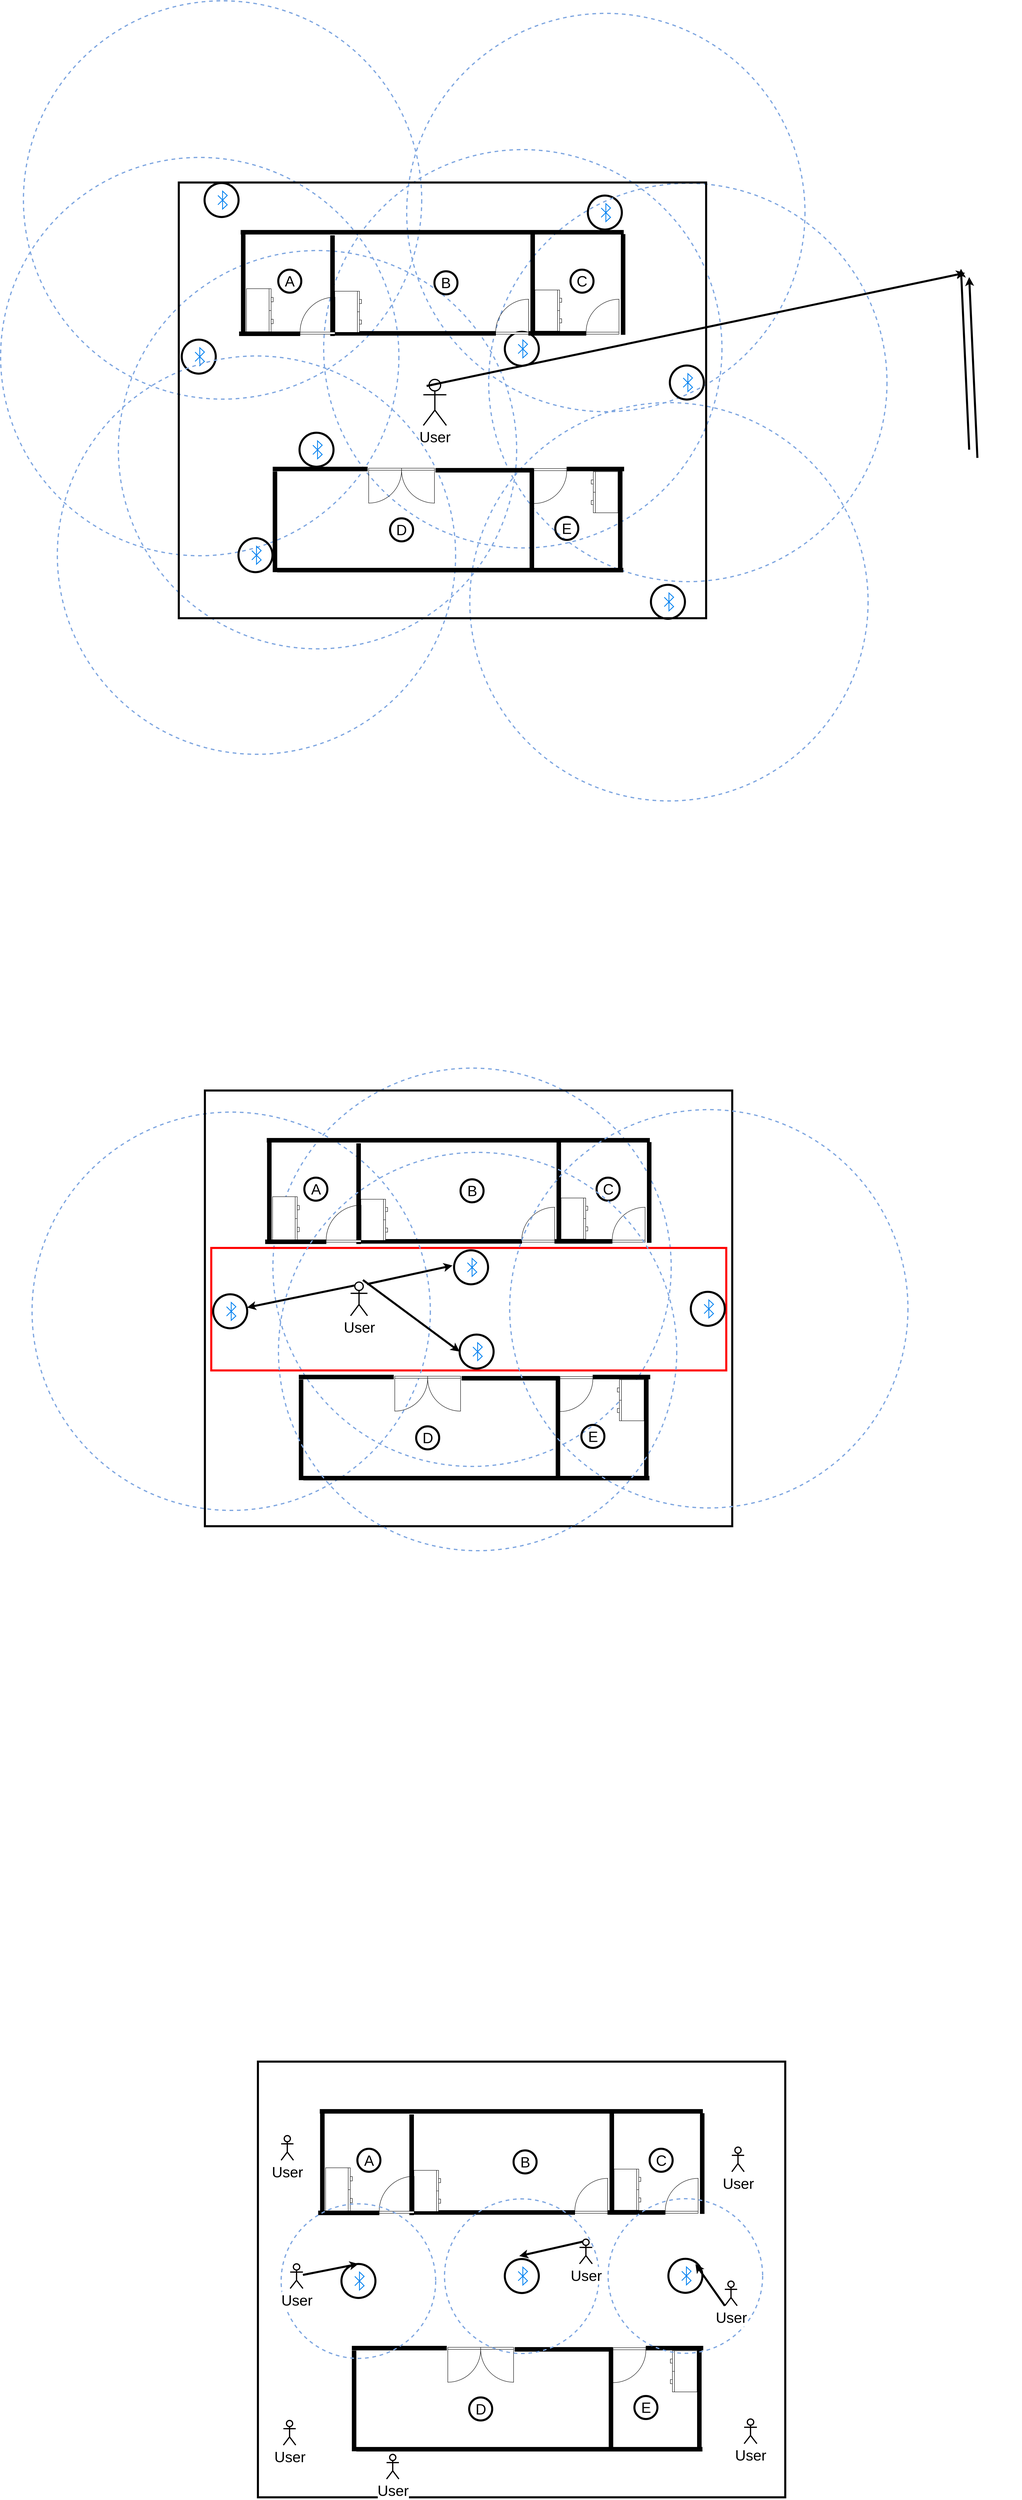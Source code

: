 <mxfile version="10.6.7" type="github"><diagram name="Page-1" id="4bd5d27a-524c-7e24-5d5f-89a86ee4fca1"><mxGraphModel dx="2394" dy="507" grid="1" gridSize="10" guides="1" tooltips="1" connect="1" arrows="1" fold="1" page="1" pageScale="1" pageWidth="1100" pageHeight="850" background="#ffffff" math="0" shadow="0"><root><mxCell id="0"/><mxCell id="1" parent="0"/><mxCell id="tAfreIKGN3YU9tpH7wSX-319" value="" style="group" vertex="1" connectable="0" parent="1"><mxGeometry x="1305" y="3934.5" width="969" height="967" as="geometry"/></mxCell><mxCell id="tAfreIKGN3YU9tpH7wSX-320" value="" style="group" vertex="1" connectable="0" parent="tAfreIKGN3YU9tpH7wSX-319"><mxGeometry width="969" height="969" as="geometry"/></mxCell><mxCell id="tAfreIKGN3YU9tpH7wSX-322" value="" style="ellipse;whiteSpace=wrap;html=1;aspect=fixed;strokeWidth=5;fillColor=none;gradientColor=none;fontSize=36;" vertex="1" parent="tAfreIKGN3YU9tpH7wSX-320"><mxGeometry x="176.694" y="163.232" width="82.75" height="82.75" as="geometry"/></mxCell><mxCell id="tAfreIKGN3YU9tpH7wSX-323" value="" style="html=1;verticalLabelPosition=bottom;align=center;labelBackgroundColor=#ffffff;verticalAlign=top;strokeWidth=2;strokeColor=#0080F0;fillColor=#ffffff;shadow=0;dashed=0;shape=mxgraph.ios7.icons.bluetooth;pointerEvents=1;fontSize=36;aspect=fixed;" vertex="1" parent="tAfreIKGN3YU9tpH7wSX-320"><mxGeometry x="209.211" y="183.069" width="22.671" height="43.529" as="geometry"/></mxCell><mxCell id="tAfreIKGN3YU9tpH7wSX-321" value="" style="ellipse;whiteSpace=wrap;html=1;aspect=fixed;strokeWidth=3;fillColor=none;gradientColor=none;fontSize=36;dashed=1;strokeColor=#7EA6E0;" vertex="1" parent="tAfreIKGN3YU9tpH7wSX-320"><mxGeometry x="-264" y="-280" width="969" height="969" as="geometry"/></mxCell><mxCell id="tAfreIKGN3YU9tpH7wSX-308" value="" style="rounded=0;whiteSpace=wrap;html=1;gradientColor=none;strokeWidth=5;fontStyle=1;fillColor=none;strokeColor=#FF0000;" vertex="1" parent="1"><mxGeometry x="891" y="4092" width="1253" height="298" as="geometry"/></mxCell><mxCell id="tAfreIKGN3YU9tpH7wSX-230" value="" style="group" vertex="1" connectable="0" parent="1"><mxGeometry x="706" y="3547" width="2156.5" height="1974" as="geometry"/></mxCell><mxCell id="tAfreIKGN3YU9tpH7wSX-231" value="" style="group" vertex="1" connectable="0" parent="tAfreIKGN3YU9tpH7wSX-230"><mxGeometry x="13" y="494.5" width="969" height="969" as="geometry"/></mxCell><mxCell id="tAfreIKGN3YU9tpH7wSX-232" value="" style="group" vertex="1" connectable="0" parent="tAfreIKGN3YU9tpH7wSX-231"><mxGeometry width="969" height="969" as="geometry"/></mxCell><mxCell id="tAfreIKGN3YU9tpH7wSX-233" value="" style="ellipse;whiteSpace=wrap;html=1;aspect=fixed;strokeWidth=3;fillColor=none;gradientColor=none;fontSize=36;dashed=1;strokeColor=#7EA6E0;" vertex="1" parent="tAfreIKGN3YU9tpH7wSX-232"><mxGeometry x="-264" y="-280" width="969" height="969" as="geometry"/></mxCell><mxCell id="tAfreIKGN3YU9tpH7wSX-234" value="" style="ellipse;whiteSpace=wrap;html=1;aspect=fixed;strokeWidth=5;fillColor=none;gradientColor=none;fontSize=36;" vertex="1" parent="tAfreIKGN3YU9tpH7wSX-232"><mxGeometry x="176.694" y="163.232" width="82.75" height="82.75" as="geometry"/></mxCell><mxCell id="tAfreIKGN3YU9tpH7wSX-235" value="" style="html=1;verticalLabelPosition=bottom;align=center;labelBackgroundColor=#ffffff;verticalAlign=top;strokeWidth=2;strokeColor=#0080F0;fillColor=#ffffff;shadow=0;dashed=0;shape=mxgraph.ios7.icons.bluetooth;pointerEvents=1;fontSize=36;aspect=fixed;" vertex="1" parent="tAfreIKGN3YU9tpH7wSX-232"><mxGeometry x="209.211" y="183.069" width="22.671" height="43.529" as="geometry"/></mxCell><mxCell id="tAfreIKGN3YU9tpH7wSX-273" value="" style="rounded=0;whiteSpace=wrap;html=1;gradientColor=none;strokeWidth=5;fontStyle=1;fillColor=none;" vertex="1" parent="tAfreIKGN3YU9tpH7wSX-230"><mxGeometry x="169.5" y="162" width="1283" height="1060" as="geometry"/></mxCell><mxCell id="tAfreIKGN3YU9tpH7wSX-274" value="" style="group;rotation=180;" vertex="1" connectable="0" parent="tAfreIKGN3YU9tpH7wSX-230"><mxGeometry x="1033.5" y="854" width="222" height="247" as="geometry"/></mxCell><mxCell id="tAfreIKGN3YU9tpH7wSX-275" value="" style="verticalLabelPosition=bottom;html=1;verticalAlign=top;align=center;strokeWidth=1;shape=mxgraph.floorplan.doorRight;rounded=0;shadow=0;comic=0;fillColor=#FFFFFF;fontFamily=Verdana;fontSize=12;flipV=1;rotation=180;" vertex="1" parent="tAfreIKGN3YU9tpH7wSX-274"><mxGeometry y="4" width="80" height="85" as="geometry"/></mxCell><mxCell id="tAfreIKGN3YU9tpH7wSX-276" value="" style="verticalLabelPosition=bottom;html=1;verticalAlign=top;align=center;strokeWidth=1;shape=mxgraph.floorplan.wall;fillColor=#000000;direction=south;rounded=0;shadow=0;comic=0;fontFamily=Verdana;fontSize=12;rotation=180;" vertex="1" parent="tAfreIKGN3YU9tpH7wSX-274"><mxGeometry x="205" y="3" width="10" height="244" as="geometry"/></mxCell><mxCell id="tAfreIKGN3YU9tpH7wSX-277" value="" style="verticalLabelPosition=bottom;html=1;verticalAlign=top;align=center;strokeWidth=1;shape=mxgraph.floorplan.dresser;rounded=0;shadow=0;comic=0;fillColor=#FFFFFF;fontFamily=Verdana;fontSize=12;rotation=90;" vertex="1" parent="tAfreIKGN3YU9tpH7wSX-274"><mxGeometry x="122" y="29" width="100" height="65" as="geometry"/></mxCell><mxCell id="tAfreIKGN3YU9tpH7wSX-278" value="" style="verticalLabelPosition=bottom;html=1;verticalAlign=top;align=center;strokeWidth=1;shape=mxgraph.floorplan.wall;fillColor=#000000;rounded=0;shadow=0;comic=0;fontFamily=Verdana;fontSize=12;rotation=180;" vertex="1" parent="tAfreIKGN3YU9tpH7wSX-274"><mxGeometry x="80" width="139" height="10" as="geometry"/></mxCell><mxCell id="tAfreIKGN3YU9tpH7wSX-279" value="" style="verticalLabelPosition=bottom;html=1;verticalAlign=top;align=center;strokeWidth=1;shape=mxgraph.floorplan.wall;fillColor=#000000;rounded=0;shadow=0;comic=0;fontFamily=Verdana;fontSize=12;" vertex="1" parent="tAfreIKGN3YU9tpH7wSX-230"><mxGeometry x="409.5" y="1100" width="841" height="10" as="geometry"/></mxCell><mxCell id="tAfreIKGN3YU9tpH7wSX-280" value="" style="verticalLabelPosition=bottom;html=1;verticalAlign=top;align=center;strokeWidth=1;shape=mxgraph.floorplan.doorDouble;rounded=0;shadow=0;comic=0;fillColor=#FFFFFF;fontFamily=Verdana;fontSize=12;flipV=1;rotation=180;" vertex="1" parent="tAfreIKGN3YU9tpH7wSX-230"><mxGeometry x="631.5" y="857" width="160" height="85" as="geometry"/></mxCell><mxCell id="tAfreIKGN3YU9tpH7wSX-281" value="" style="verticalLabelPosition=bottom;html=1;verticalAlign=top;align=center;strokeWidth=1;shape=mxgraph.floorplan.wall;fillColor=#000000;direction=south;rounded=0;shadow=0;comic=0;fontFamily=Verdana;fontSize=12;" vertex="1" parent="tAfreIKGN3YU9tpH7wSX-230"><mxGeometry x="1023.5" y="863.5" width="10" height="244" as="geometry"/></mxCell><mxCell id="tAfreIKGN3YU9tpH7wSX-282" value="" style="verticalLabelPosition=bottom;html=1;verticalAlign=top;align=center;strokeWidth=1;shape=mxgraph.floorplan.wall;fillColor=#000000;rounded=0;shadow=0;comic=0;fontFamily=Verdana;fontSize=12;" vertex="1" parent="tAfreIKGN3YU9tpH7wSX-230"><mxGeometry x="398.5" y="854" width="230" height="10" as="geometry"/></mxCell><mxCell id="tAfreIKGN3YU9tpH7wSX-283" value="" style="verticalLabelPosition=bottom;html=1;verticalAlign=top;align=center;strokeWidth=1;shape=mxgraph.floorplan.wall;fillColor=#000000;rounded=0;shadow=0;comic=0;fontFamily=Verdana;fontSize=12;" vertex="1" parent="tAfreIKGN3YU9tpH7wSX-230"><mxGeometry x="794.5" y="857" width="238" height="10" as="geometry"/></mxCell><mxCell id="tAfreIKGN3YU9tpH7wSX-284" value="" style="verticalLabelPosition=bottom;html=1;verticalAlign=top;align=center;strokeWidth=1;shape=mxgraph.floorplan.wall;fillColor=#000000;direction=south;rounded=0;shadow=0;comic=0;fontFamily=Verdana;fontSize=12;" vertex="1" parent="tAfreIKGN3YU9tpH7wSX-230"><mxGeometry x="398.5" y="865.5" width="10" height="244" as="geometry"/></mxCell><mxCell id="tAfreIKGN3YU9tpH7wSX-285" value="" style="verticalLabelPosition=bottom;html=1;verticalAlign=top;align=center;strokeWidth=1;shape=mxgraph.floorplan.wall;fillColor=#000000;direction=south;rounded=0;shadow=0;comic=0;fontFamily=Verdana;fontSize=12;" vertex="1" parent="tAfreIKGN3YU9tpH7wSX-230"><mxGeometry x="1245.5" y="288" width="10" height="244" as="geometry"/></mxCell><mxCell id="tAfreIKGN3YU9tpH7wSX-286" value="" style="verticalLabelPosition=bottom;html=1;verticalAlign=top;align=center;strokeWidth=1;shape=mxgraph.floorplan.doorRight;rounded=0;shadow=0;comic=0;fillColor=#FFFFFF;fontFamily=Verdana;fontSize=12;flipV=1;" vertex="1" parent="tAfreIKGN3YU9tpH7wSX-230"><mxGeometry x="1160.5" y="446" width="80" height="85" as="geometry"/></mxCell><mxCell id="tAfreIKGN3YU9tpH7wSX-287" value="" style="verticalLabelPosition=bottom;html=1;verticalAlign=top;align=center;strokeWidth=1;shape=mxgraph.floorplan.wall;fillColor=#000000;rounded=0;shadow=0;comic=0;fontFamily=Verdana;fontSize=12;" vertex="1" parent="tAfreIKGN3YU9tpH7wSX-230"><mxGeometry x="1020.5" y="524" width="140" height="10" as="geometry"/></mxCell><mxCell id="tAfreIKGN3YU9tpH7wSX-288" value="" style="verticalLabelPosition=bottom;html=1;verticalAlign=top;align=center;strokeWidth=1;shape=mxgraph.floorplan.wall;fillColor=#000000;direction=south;rounded=0;shadow=0;comic=0;fontFamily=Verdana;fontSize=12;" vertex="1" parent="tAfreIKGN3YU9tpH7wSX-230"><mxGeometry x="1025.5" y="288" width="10" height="244" as="geometry"/></mxCell><mxCell id="tAfreIKGN3YU9tpH7wSX-289" value="" style="verticalLabelPosition=bottom;html=1;verticalAlign=top;align=center;strokeWidth=1;shape=mxgraph.floorplan.dresser;rounded=0;shadow=0;comic=0;fillColor=#FFFFFF;fontFamily=Verdana;fontSize=12;rotation=-90;" vertex="1" parent="tAfreIKGN3YU9tpH7wSX-230"><mxGeometry x="1018.5" y="441" width="100" height="65" as="geometry"/></mxCell><mxCell id="tAfreIKGN3YU9tpH7wSX-290" value="" style="verticalLabelPosition=bottom;html=1;verticalAlign=top;align=center;strokeWidth=1;shape=mxgraph.floorplan.doorRight;rounded=0;shadow=0;comic=0;fillColor=#FFFFFF;fontFamily=Verdana;fontSize=12;flipV=1;" vertex="1" parent="tAfreIKGN3YU9tpH7wSX-230"><mxGeometry x="940.5" y="446" width="80" height="85" as="geometry"/></mxCell><mxCell id="tAfreIKGN3YU9tpH7wSX-291" value="" style="verticalLabelPosition=bottom;html=1;verticalAlign=top;align=center;strokeWidth=1;shape=mxgraph.floorplan.wall;fillColor=#000000;rounded=0;shadow=0;comic=0;fontFamily=Verdana;fontSize=12;" vertex="1" parent="tAfreIKGN3YU9tpH7wSX-230"><mxGeometry x="547.5" y="524" width="393" height="10" as="geometry"/></mxCell><mxCell id="tAfreIKGN3YU9tpH7wSX-292" value="" style="verticalLabelPosition=bottom;html=1;verticalAlign=top;align=center;strokeWidth=1;shape=mxgraph.floorplan.wall;fillColor=#000000;direction=south;rounded=0;shadow=0;comic=0;fontFamily=Verdana;fontSize=12;" vertex="1" parent="tAfreIKGN3YU9tpH7wSX-230"><mxGeometry x="538.5" y="291" width="10" height="244" as="geometry"/></mxCell><mxCell id="tAfreIKGN3YU9tpH7wSX-293" value="" style="verticalLabelPosition=bottom;html=1;verticalAlign=top;align=center;strokeWidth=1;shape=mxgraph.floorplan.dresser;rounded=0;shadow=0;comic=0;fillColor=#FFFFFF;fontFamily=Verdana;fontSize=12;rotation=-90;" vertex="1" parent="tAfreIKGN3YU9tpH7wSX-230"><mxGeometry x="531.5" y="444" width="100" height="65" as="geometry"/></mxCell><mxCell id="tAfreIKGN3YU9tpH7wSX-294" value="" style="verticalLabelPosition=bottom;html=1;verticalAlign=top;align=center;strokeWidth=1;shape=mxgraph.floorplan.wall;fillColor=#000000;rounded=0;shadow=0;comic=0;fontFamily=Verdana;fontSize=12;rotation=-180;" vertex="1" parent="tAfreIKGN3YU9tpH7wSX-230"><mxGeometry x="320.5" y="278" width="931" height="10" as="geometry"/></mxCell><mxCell id="tAfreIKGN3YU9tpH7wSX-295" value="" style="verticalLabelPosition=bottom;html=1;verticalAlign=top;align=center;strokeWidth=1;shape=mxgraph.floorplan.doorRight;rounded=0;shadow=0;comic=0;fillColor=#FFFFFF;fontFamily=Verdana;fontSize=12;flipV=1;" vertex="1" parent="tAfreIKGN3YU9tpH7wSX-230"><mxGeometry x="464.524" y="446" width="85.084" height="85" as="geometry"/></mxCell><mxCell id="tAfreIKGN3YU9tpH7wSX-296" value="" style="verticalLabelPosition=bottom;html=1;verticalAlign=top;align=center;strokeWidth=1;shape=mxgraph.floorplan.wall;fillColor=#000000;direction=south;rounded=0;shadow=0;comic=0;fontFamily=Verdana;fontSize=12;" vertex="1" parent="tAfreIKGN3YU9tpH7wSX-230"><mxGeometry x="320.945" y="288" width="10.636" height="244" as="geometry"/></mxCell><mxCell id="tAfreIKGN3YU9tpH7wSX-297" value="" style="verticalLabelPosition=bottom;html=1;verticalAlign=top;align=center;strokeWidth=1;shape=mxgraph.floorplan.dresser;rounded=0;shadow=0;comic=0;fillColor=#FFFFFF;fontFamily=Verdana;fontSize=12;rotation=-90;" vertex="1" parent="tAfreIKGN3YU9tpH7wSX-230"><mxGeometry x="313.5" y="441" width="106.355" height="65" as="geometry"/></mxCell><mxCell id="tAfreIKGN3YU9tpH7wSX-298" value="" style="verticalLabelPosition=bottom;html=1;verticalAlign=top;align=center;strokeWidth=1;shape=mxgraph.floorplan.wall;fillColor=#000000;rounded=0;shadow=0;comic=0;fontFamily=Verdana;fontSize=12;" vertex="1" parent="tAfreIKGN3YU9tpH7wSX-230"><mxGeometry x="316.691" y="525" width="147.834" height="10" as="geometry"/></mxCell><mxCell id="tAfreIKGN3YU9tpH7wSX-299" value="A" style="ellipse;whiteSpace=wrap;html=1;aspect=fixed;strokeWidth=5;fillColor=none;gradientColor=none;fontSize=36;" vertex="1" parent="tAfreIKGN3YU9tpH7wSX-230"><mxGeometry x="411.5" y="374" width="56" height="56" as="geometry"/></mxCell><mxCell id="tAfreIKGN3YU9tpH7wSX-300" value="B" style="ellipse;whiteSpace=wrap;html=1;aspect=fixed;strokeWidth=5;fillColor=none;gradientColor=none;fontSize=36;" vertex="1" parent="tAfreIKGN3YU9tpH7wSX-230"><mxGeometry x="791.5" y="378" width="56" height="56" as="geometry"/></mxCell><mxCell id="tAfreIKGN3YU9tpH7wSX-301" value="C" style="ellipse;whiteSpace=wrap;html=1;aspect=fixed;strokeWidth=5;fillColor=none;gradientColor=none;fontSize=36;" vertex="1" parent="tAfreIKGN3YU9tpH7wSX-230"><mxGeometry x="1122.5" y="374" width="56" height="56" as="geometry"/></mxCell><mxCell id="tAfreIKGN3YU9tpH7wSX-302" value="D" style="ellipse;whiteSpace=wrap;html=1;aspect=fixed;strokeWidth=5;fillColor=none;gradientColor=none;fontSize=36;" vertex="1" parent="tAfreIKGN3YU9tpH7wSX-230"><mxGeometry x="683.5" y="979" width="56" height="56" as="geometry"/></mxCell><mxCell id="tAfreIKGN3YU9tpH7wSX-303" value="E" style="ellipse;whiteSpace=wrap;html=1;aspect=fixed;strokeWidth=5;fillColor=none;gradientColor=none;fontSize=36;" vertex="1" parent="tAfreIKGN3YU9tpH7wSX-230"><mxGeometry x="1085.5" y="975.5" width="56" height="56" as="geometry"/></mxCell><mxCell id="tAfreIKGN3YU9tpH7wSX-324" value="User&lt;br&gt;" style="shape=umlActor;verticalLabelPosition=bottom;labelBackgroundColor=#ffffff;verticalAlign=top;html=1;outlineConnect=0;strokeColor=#000000;strokeWidth=3;fillColor=none;gradientColor=none;fontSize=36;aspect=fixed;" vertex="1" parent="tAfreIKGN3YU9tpH7wSX-230"><mxGeometry x="524" y="628" width="41" height="82" as="geometry"/></mxCell><mxCell id="tAfreIKGN3YU9tpH7wSX-304" value="" style="endArrow=classic;html=1;fontSize=36;strokeWidth=5;exitX=0.25;exitY=0.1;exitDx=0;exitDy=0;exitPerimeter=0;entryX=0.08;entryY=0.498;entryDx=0;entryDy=0;entryPerimeter=0;" edge="1" parent="tAfreIKGN3YU9tpH7wSX-230" source="tAfreIKGN3YU9tpH7wSX-324" target="tAfreIKGN3YU9tpH7wSX-273"><mxGeometry width="50" height="50" relative="1" as="geometry"><mxPoint x="779" y="652.5" as="sourcePoint"/><mxPoint x="267" y="585" as="targetPoint"/></mxGeometry></mxCell><mxCell id="tAfreIKGN3YU9tpH7wSX-328" value="" style="group" vertex="1" connectable="0" parent="tAfreIKGN3YU9tpH7wSX-230"><mxGeometry x="612.5" y="592.5" width="969" height="969" as="geometry"/></mxCell><mxCell id="tAfreIKGN3YU9tpH7wSX-329" value="" style="group" vertex="1" connectable="0" parent="tAfreIKGN3YU9tpH7wSX-328"><mxGeometry width="969" height="969" as="geometry"/></mxCell><mxCell id="tAfreIKGN3YU9tpH7wSX-330" value="" style="ellipse;whiteSpace=wrap;html=1;aspect=fixed;strokeWidth=3;fillColor=none;gradientColor=none;fontSize=36;dashed=1;strokeColor=#7EA6E0;" vertex="1" parent="tAfreIKGN3YU9tpH7wSX-329"><mxGeometry x="-264" y="-280" width="969" height="969" as="geometry"/></mxCell><mxCell id="tAfreIKGN3YU9tpH7wSX-331" value="" style="ellipse;whiteSpace=wrap;html=1;aspect=fixed;strokeWidth=5;fillColor=none;gradientColor=none;fontSize=36;" vertex="1" parent="tAfreIKGN3YU9tpH7wSX-329"><mxGeometry x="176.694" y="163.232" width="82.75" height="82.75" as="geometry"/></mxCell><mxCell id="tAfreIKGN3YU9tpH7wSX-332" value="" style="html=1;verticalLabelPosition=bottom;align=center;labelBackgroundColor=#ffffff;verticalAlign=top;strokeWidth=2;strokeColor=#0080F0;fillColor=#ffffff;shadow=0;dashed=0;shape=mxgraph.ios7.icons.bluetooth;pointerEvents=1;fontSize=36;aspect=fixed;" vertex="1" parent="tAfreIKGN3YU9tpH7wSX-329"><mxGeometry x="209.211" y="183.069" width="22.671" height="43.529" as="geometry"/></mxCell><mxCell id="tAfreIKGN3YU9tpH7wSX-333" value="" style="group" vertex="1" connectable="0" parent="tAfreIKGN3YU9tpH7wSX-230"><mxGeometry x="1175" y="488.5" width="969" height="969" as="geometry"/></mxCell><mxCell id="tAfreIKGN3YU9tpH7wSX-334" value="" style="group" vertex="1" connectable="0" parent="tAfreIKGN3YU9tpH7wSX-333"><mxGeometry width="969" height="969" as="geometry"/></mxCell><mxCell id="tAfreIKGN3YU9tpH7wSX-335" value="" style="ellipse;whiteSpace=wrap;html=1;aspect=fixed;strokeWidth=3;fillColor=none;gradientColor=none;fontSize=36;dashed=1;strokeColor=#7EA6E0;" vertex="1" parent="tAfreIKGN3YU9tpH7wSX-334"><mxGeometry x="-264" y="-280" width="969" height="969" as="geometry"/></mxCell><mxCell id="tAfreIKGN3YU9tpH7wSX-336" value="" style="ellipse;whiteSpace=wrap;html=1;aspect=fixed;strokeWidth=5;fillColor=none;gradientColor=none;fontSize=36;" vertex="1" parent="tAfreIKGN3YU9tpH7wSX-334"><mxGeometry x="176.694" y="163.232" width="82.75" height="82.75" as="geometry"/></mxCell><mxCell id="tAfreIKGN3YU9tpH7wSX-337" value="" style="html=1;verticalLabelPosition=bottom;align=center;labelBackgroundColor=#ffffff;verticalAlign=top;strokeWidth=2;strokeColor=#0080F0;fillColor=#ffffff;shadow=0;dashed=0;shape=mxgraph.ios7.icons.bluetooth;pointerEvents=1;fontSize=36;aspect=fixed;" vertex="1" parent="tAfreIKGN3YU9tpH7wSX-334"><mxGeometry x="209.211" y="183.069" width="22.671" height="43.529" as="geometry"/></mxCell><mxCell id="tAfreIKGN3YU9tpH7wSX-338" value="" style="endArrow=classic;html=1;fontSize=36;strokeWidth=5;entryX=0;entryY=0.5;entryDx=0;entryDy=0;" edge="1" parent="1" target="tAfreIKGN3YU9tpH7wSX-331"><mxGeometry width="50" height="50" relative="1" as="geometry"><mxPoint x="1260" y="4170" as="sourcePoint"/><mxPoint x="987.5" y="4247" as="targetPoint"/></mxGeometry></mxCell><mxCell id="tAfreIKGN3YU9tpH7wSX-339" value="" style="endArrow=classic;html=1;fontSize=36;strokeWidth=5;entryX=0.437;entryY=0.284;entryDx=0;entryDy=0;entryPerimeter=0;" edge="1" parent="1" target="tAfreIKGN3YU9tpH7wSX-330"><mxGeometry width="50" height="50" relative="1" as="geometry"><mxPoint x="1270" y="4180" as="sourcePoint"/><mxPoint x="1505" y="4354.5" as="targetPoint"/></mxGeometry></mxCell><mxCell id="tAfreIKGN3YU9tpH7wSX-341" value="" style="group" vertex="1" connectable="0" parent="1"><mxGeometry x="642.5" y="1338" width="2156.5" height="1974" as="geometry"/></mxCell><mxCell id="tAfreIKGN3YU9tpH7wSX-229" value="" style="group" vertex="1" connectable="0" parent="tAfreIKGN3YU9tpH7wSX-341"><mxGeometry width="2156.5" height="1974" as="geometry"/></mxCell><mxCell id="tAfreIKGN3YU9tpH7wSX-185" value="" style="group" vertex="1" connectable="0" parent="tAfreIKGN3YU9tpH7wSX-229"><mxGeometry y="381" width="969" height="969" as="geometry"/></mxCell><mxCell id="tAfreIKGN3YU9tpH7wSX-170" value="" style="group" vertex="1" connectable="0" parent="tAfreIKGN3YU9tpH7wSX-185"><mxGeometry width="969" height="969" as="geometry"/></mxCell><mxCell id="tAfreIKGN3YU9tpH7wSX-153" value="" style="ellipse;whiteSpace=wrap;html=1;aspect=fixed;strokeWidth=3;fillColor=none;gradientColor=none;fontSize=36;dashed=1;strokeColor=#7EA6E0;" vertex="1" parent="tAfreIKGN3YU9tpH7wSX-170"><mxGeometry x="-264" y="-280" width="969" height="969" as="geometry"/></mxCell><mxCell id="tAfreIKGN3YU9tpH7wSX-126" value="" style="ellipse;whiteSpace=wrap;html=1;aspect=fixed;strokeWidth=5;fillColor=none;gradientColor=none;fontSize=36;" vertex="1" parent="tAfreIKGN3YU9tpH7wSX-170"><mxGeometry x="176.694" y="163.232" width="82.75" height="82.75" as="geometry"/></mxCell><mxCell id="tAfreIKGN3YU9tpH7wSX-125" value="" style="html=1;verticalLabelPosition=bottom;align=center;labelBackgroundColor=#ffffff;verticalAlign=top;strokeWidth=2;strokeColor=#0080F0;fillColor=#ffffff;shadow=0;dashed=0;shape=mxgraph.ios7.icons.bluetooth;pointerEvents=1;fontSize=36;aspect=fixed;" vertex="1" parent="tAfreIKGN3YU9tpH7wSX-170"><mxGeometry x="209.211" y="183.069" width="22.671" height="43.529" as="geometry"/></mxCell><mxCell id="tAfreIKGN3YU9tpH7wSX-212" value="" style="group" vertex="1" connectable="0" parent="tAfreIKGN3YU9tpH7wSX-229"><mxGeometry x="55.5" width="969" height="969" as="geometry"/></mxCell><mxCell id="tAfreIKGN3YU9tpH7wSX-213" value="" style="group" vertex="1" connectable="0" parent="tAfreIKGN3YU9tpH7wSX-212"><mxGeometry width="969" height="969" as="geometry"/></mxCell><mxCell id="tAfreIKGN3YU9tpH7wSX-214" value="" style="ellipse;whiteSpace=wrap;html=1;aspect=fixed;strokeWidth=3;fillColor=none;gradientColor=none;fontSize=36;dashed=1;strokeColor=#7EA6E0;" vertex="1" parent="tAfreIKGN3YU9tpH7wSX-213"><mxGeometry x="-264" y="-280" width="969" height="969" as="geometry"/></mxCell><mxCell id="tAfreIKGN3YU9tpH7wSX-215" value="" style="ellipse;whiteSpace=wrap;html=1;aspect=fixed;strokeWidth=5;fillColor=none;gradientColor=none;fontSize=36;" vertex="1" parent="tAfreIKGN3YU9tpH7wSX-213"><mxGeometry x="176.694" y="163.232" width="82.75" height="82.75" as="geometry"/></mxCell><mxCell id="tAfreIKGN3YU9tpH7wSX-216" value="" style="html=1;verticalLabelPosition=bottom;align=center;labelBackgroundColor=#ffffff;verticalAlign=top;strokeWidth=2;strokeColor=#0080F0;fillColor=#ffffff;shadow=0;dashed=0;shape=mxgraph.ios7.icons.bluetooth;pointerEvents=1;fontSize=36;aspect=fixed;" vertex="1" parent="tAfreIKGN3YU9tpH7wSX-213"><mxGeometry x="209.211" y="183.069" width="22.671" height="43.529" as="geometry"/></mxCell><mxCell id="tAfreIKGN3YU9tpH7wSX-217" value="" style="group" vertex="1" connectable="0" parent="tAfreIKGN3YU9tpH7wSX-229"><mxGeometry x="988" y="30.5" width="969" height="969" as="geometry"/></mxCell><mxCell id="tAfreIKGN3YU9tpH7wSX-218" value="" style="group" vertex="1" connectable="0" parent="tAfreIKGN3YU9tpH7wSX-217"><mxGeometry width="969" height="969" as="geometry"/></mxCell><mxCell id="tAfreIKGN3YU9tpH7wSX-219" value="" style="ellipse;whiteSpace=wrap;html=1;aspect=fixed;strokeWidth=3;fillColor=none;gradientColor=none;fontSize=36;dashed=1;strokeColor=#7EA6E0;" vertex="1" parent="tAfreIKGN3YU9tpH7wSX-218"><mxGeometry x="-264" y="-280" width="969" height="969" as="geometry"/></mxCell><mxCell id="tAfreIKGN3YU9tpH7wSX-220" value="" style="ellipse;whiteSpace=wrap;html=1;aspect=fixed;strokeWidth=5;fillColor=none;gradientColor=none;fontSize=36;" vertex="1" parent="tAfreIKGN3YU9tpH7wSX-218"><mxGeometry x="176.694" y="163.232" width="82.75" height="82.75" as="geometry"/></mxCell><mxCell id="tAfreIKGN3YU9tpH7wSX-221" value="" style="html=1;verticalLabelPosition=bottom;align=center;labelBackgroundColor=#ffffff;verticalAlign=top;strokeWidth=2;strokeColor=#0080F0;fillColor=#ffffff;shadow=0;dashed=0;shape=mxgraph.ios7.icons.bluetooth;pointerEvents=1;fontSize=36;aspect=fixed;" vertex="1" parent="tAfreIKGN3YU9tpH7wSX-218"><mxGeometry x="209.211" y="183.069" width="22.671" height="43.529" as="geometry"/></mxCell><mxCell id="tAfreIKGN3YU9tpH7wSX-222" value="User" style="shape=umlActor;verticalLabelPosition=bottom;labelBackgroundColor=#ffffff;verticalAlign=top;html=1;strokeColor=#000000;strokeWidth=3;fillColor=none;gradientColor=none;fontSize=36;aspect=fixed;" vertex="1" parent="tAfreIKGN3YU9tpH7wSX-218"><mxGeometry x="-223.5" y="610.5" width="56" height="112" as="geometry"/></mxCell><mxCell id="tAfreIKGN3YU9tpH7wSX-226" value="" style="endArrow=classic;html=1;fontSize=36;strokeWidth=5;entryX=0.256;entryY=0.874;entryDx=0;entryDy=0;entryPerimeter=0;exitX=0.75;exitY=0.1;exitDx=0;exitDy=0;exitPerimeter=0;" edge="1" parent="tAfreIKGN3YU9tpH7wSX-218"><mxGeometry width="50" height="50" relative="1" as="geometry"><mxPoint x="1124.5" y="801.5" as="sourcePoint"/><mxPoint x="1104.5" y="361.5" as="targetPoint"/></mxGeometry></mxCell><mxCell id="tAfreIKGN3YU9tpH7wSX-192" value="" style="group" vertex="1" connectable="0" parent="tAfreIKGN3YU9tpH7wSX-229"><mxGeometry x="1187.5" y="444" width="969" height="969" as="geometry"/></mxCell><mxCell id="tAfreIKGN3YU9tpH7wSX-193" value="" style="group" vertex="1" connectable="0" parent="tAfreIKGN3YU9tpH7wSX-192"><mxGeometry width="969" height="969" as="geometry"/></mxCell><mxCell id="tAfreIKGN3YU9tpH7wSX-194" value="" style="ellipse;whiteSpace=wrap;html=1;aspect=fixed;strokeWidth=3;fillColor=none;gradientColor=none;fontSize=36;dashed=1;strokeColor=#7EA6E0;" vertex="1" parent="tAfreIKGN3YU9tpH7wSX-193"><mxGeometry x="-264" y="-280" width="969" height="969" as="geometry"/></mxCell><mxCell id="tAfreIKGN3YU9tpH7wSX-195" value="" style="ellipse;whiteSpace=wrap;html=1;aspect=fixed;strokeWidth=5;fillColor=none;gradientColor=none;fontSize=36;" vertex="1" parent="tAfreIKGN3YU9tpH7wSX-193"><mxGeometry x="176.694" y="163.232" width="82.75" height="82.75" as="geometry"/></mxCell><mxCell id="tAfreIKGN3YU9tpH7wSX-196" value="" style="html=1;verticalLabelPosition=bottom;align=center;labelBackgroundColor=#ffffff;verticalAlign=top;strokeWidth=2;strokeColor=#0080F0;fillColor=#ffffff;shadow=0;dashed=0;shape=mxgraph.ios7.icons.bluetooth;pointerEvents=1;fontSize=36;aspect=fixed;" vertex="1" parent="tAfreIKGN3YU9tpH7wSX-193"><mxGeometry x="209.211" y="183.069" width="22.671" height="43.529" as="geometry"/></mxCell><mxCell id="tAfreIKGN3YU9tpH7wSX-202" value="" style="group" vertex="1" connectable="0" parent="tAfreIKGN3YU9tpH7wSX-229"><mxGeometry x="1141.5" y="977.5" width="969" height="969" as="geometry"/></mxCell><mxCell id="tAfreIKGN3YU9tpH7wSX-203" value="" style="group" vertex="1" connectable="0" parent="tAfreIKGN3YU9tpH7wSX-202"><mxGeometry width="969" height="969" as="geometry"/></mxCell><mxCell id="tAfreIKGN3YU9tpH7wSX-204" value="" style="ellipse;whiteSpace=wrap;html=1;aspect=fixed;strokeWidth=3;fillColor=none;gradientColor=none;fontSize=36;dashed=1;strokeColor=#7EA6E0;" vertex="1" parent="tAfreIKGN3YU9tpH7wSX-203"><mxGeometry x="-264" y="-280" width="969" height="969" as="geometry"/></mxCell><mxCell id="tAfreIKGN3YU9tpH7wSX-205" value="" style="ellipse;whiteSpace=wrap;html=1;aspect=fixed;strokeWidth=5;fillColor=none;gradientColor=none;fontSize=36;" vertex="1" parent="tAfreIKGN3YU9tpH7wSX-203"><mxGeometry x="176.694" y="163.232" width="82.75" height="82.75" as="geometry"/></mxCell><mxCell id="tAfreIKGN3YU9tpH7wSX-206" value="" style="html=1;verticalLabelPosition=bottom;align=center;labelBackgroundColor=#ffffff;verticalAlign=top;strokeWidth=2;strokeColor=#0080F0;fillColor=#ffffff;shadow=0;dashed=0;shape=mxgraph.ios7.icons.bluetooth;pointerEvents=1;fontSize=36;aspect=fixed;" vertex="1" parent="tAfreIKGN3YU9tpH7wSX-203"><mxGeometry x="209.211" y="183.069" width="22.671" height="43.529" as="geometry"/></mxCell><mxCell id="tAfreIKGN3YU9tpH7wSX-197" value="" style="group" vertex="1" connectable="0" parent="tAfreIKGN3YU9tpH7wSX-229"><mxGeometry x="786" y="362" width="969" height="969" as="geometry"/></mxCell><mxCell id="tAfreIKGN3YU9tpH7wSX-198" value="" style="group" vertex="1" connectable="0" parent="tAfreIKGN3YU9tpH7wSX-197"><mxGeometry width="969" height="969" as="geometry"/></mxCell><mxCell id="tAfreIKGN3YU9tpH7wSX-199" value="" style="ellipse;whiteSpace=wrap;html=1;aspect=fixed;strokeWidth=3;fillColor=none;gradientColor=none;fontSize=36;dashed=1;strokeColor=#7EA6E0;" vertex="1" parent="tAfreIKGN3YU9tpH7wSX-198"><mxGeometry x="-264" y="-280" width="969" height="969" as="geometry"/></mxCell><mxCell id="tAfreIKGN3YU9tpH7wSX-200" value="" style="ellipse;whiteSpace=wrap;html=1;aspect=fixed;strokeWidth=5;fillColor=none;gradientColor=none;fontSize=36;" vertex="1" parent="tAfreIKGN3YU9tpH7wSX-198"><mxGeometry x="176.694" y="163.232" width="82.75" height="82.75" as="geometry"/></mxCell><mxCell id="tAfreIKGN3YU9tpH7wSX-201" value="" style="html=1;verticalLabelPosition=bottom;align=center;labelBackgroundColor=#ffffff;verticalAlign=top;strokeWidth=2;strokeColor=#0080F0;fillColor=#ffffff;shadow=0;dashed=0;shape=mxgraph.ios7.icons.bluetooth;pointerEvents=1;fontSize=36;aspect=fixed;" vertex="1" parent="tAfreIKGN3YU9tpH7wSX-198"><mxGeometry x="209.211" y="183.069" width="22.671" height="43.529" as="geometry"/></mxCell><mxCell id="tAfreIKGN3YU9tpH7wSX-187" value="" style="group" vertex="1" connectable="0" parent="tAfreIKGN3YU9tpH7wSX-229"><mxGeometry x="286.5" y="607.5" width="969" height="1366.5" as="geometry"/></mxCell><mxCell id="tAfreIKGN3YU9tpH7wSX-188" value="" style="group" vertex="1" connectable="0" parent="tAfreIKGN3YU9tpH7wSX-187"><mxGeometry width="969" height="1366.5" as="geometry"/></mxCell><mxCell id="tAfreIKGN3YU9tpH7wSX-189" value="" style="ellipse;whiteSpace=wrap;html=1;aspect=fixed;strokeWidth=3;fillColor=none;gradientColor=none;fontSize=36;dashed=1;strokeColor=#7EA6E0;" vertex="1" parent="tAfreIKGN3YU9tpH7wSX-188"><mxGeometry x="-264" y="-280" width="969" height="969" as="geometry"/></mxCell><mxCell id="tAfreIKGN3YU9tpH7wSX-190" value="" style="ellipse;whiteSpace=wrap;html=1;aspect=fixed;strokeWidth=5;fillColor=none;gradientColor=none;fontSize=36;" vertex="1" parent="tAfreIKGN3YU9tpH7wSX-188"><mxGeometry x="176.694" y="163.232" width="82.75" height="82.75" as="geometry"/></mxCell><mxCell id="tAfreIKGN3YU9tpH7wSX-191" value="" style="html=1;verticalLabelPosition=bottom;align=center;labelBackgroundColor=#ffffff;verticalAlign=top;strokeWidth=2;strokeColor=#0080F0;fillColor=#ffffff;shadow=0;dashed=0;shape=mxgraph.ios7.icons.bluetooth;pointerEvents=1;fontSize=36;aspect=fixed;" vertex="1" parent="tAfreIKGN3YU9tpH7wSX-188"><mxGeometry x="209.211" y="183.069" width="22.671" height="43.529" as="geometry"/></mxCell><mxCell id="tAfreIKGN3YU9tpH7wSX-207" value="" style="group" vertex="1" connectable="0" parent="tAfreIKGN3YU9tpH7wSX-188"><mxGeometry x="-148.5" y="256.5" width="969" height="969" as="geometry"/></mxCell><mxCell id="tAfreIKGN3YU9tpH7wSX-208" value="" style="group" vertex="1" connectable="0" parent="tAfreIKGN3YU9tpH7wSX-207"><mxGeometry width="969" height="969" as="geometry"/></mxCell><mxCell id="tAfreIKGN3YU9tpH7wSX-209" value="" style="ellipse;whiteSpace=wrap;html=1;aspect=fixed;strokeWidth=3;fillColor=none;gradientColor=none;fontSize=36;dashed=1;strokeColor=#7EA6E0;" vertex="1" parent="tAfreIKGN3YU9tpH7wSX-208"><mxGeometry x="-264" y="-280" width="969" height="969" as="geometry"/></mxCell><mxCell id="tAfreIKGN3YU9tpH7wSX-210" value="" style="ellipse;whiteSpace=wrap;html=1;aspect=fixed;strokeWidth=5;fillColor=none;gradientColor=none;fontSize=36;" vertex="1" parent="tAfreIKGN3YU9tpH7wSX-208"><mxGeometry x="176.694" y="163.232" width="82.75" height="82.75" as="geometry"/></mxCell><mxCell id="tAfreIKGN3YU9tpH7wSX-211" value="" style="html=1;verticalLabelPosition=bottom;align=center;labelBackgroundColor=#ffffff;verticalAlign=top;strokeWidth=2;strokeColor=#0080F0;fillColor=#ffffff;shadow=0;dashed=0;shape=mxgraph.ios7.icons.bluetooth;pointerEvents=1;fontSize=36;aspect=fixed;" vertex="1" parent="tAfreIKGN3YU9tpH7wSX-208"><mxGeometry x="209.211" y="183.069" width="22.671" height="43.529" as="geometry"/></mxCell><mxCell id="tAfreIKGN3YU9tpH7wSX-119" value="" style="rounded=0;whiteSpace=wrap;html=1;gradientColor=none;strokeWidth=5;fontStyle=1;fillColor=none;" vertex="1" parent="tAfreIKGN3YU9tpH7wSX-229"><mxGeometry x="169.5" y="162" width="1283" height="1060" as="geometry"/></mxCell><mxCell id="tAfreIKGN3YU9tpH7wSX-102" value="" style="group;rotation=180;" vertex="1" connectable="0" parent="tAfreIKGN3YU9tpH7wSX-229"><mxGeometry x="1033.5" y="854" width="222" height="247" as="geometry"/></mxCell><mxCell id="tAfreIKGN3YU9tpH7wSX-103" value="" style="verticalLabelPosition=bottom;html=1;verticalAlign=top;align=center;strokeWidth=1;shape=mxgraph.floorplan.doorRight;rounded=0;shadow=0;comic=0;fillColor=#FFFFFF;fontFamily=Verdana;fontSize=12;flipV=1;rotation=180;" vertex="1" parent="tAfreIKGN3YU9tpH7wSX-102"><mxGeometry y="4" width="80" height="85" as="geometry"/></mxCell><mxCell id="tAfreIKGN3YU9tpH7wSX-104" value="" style="verticalLabelPosition=bottom;html=1;verticalAlign=top;align=center;strokeWidth=1;shape=mxgraph.floorplan.wall;fillColor=#000000;direction=south;rounded=0;shadow=0;comic=0;fontFamily=Verdana;fontSize=12;rotation=180;" vertex="1" parent="tAfreIKGN3YU9tpH7wSX-102"><mxGeometry x="205" y="3" width="10" height="244" as="geometry"/></mxCell><mxCell id="tAfreIKGN3YU9tpH7wSX-110" value="" style="verticalLabelPosition=bottom;html=1;verticalAlign=top;align=center;strokeWidth=1;shape=mxgraph.floorplan.dresser;rounded=0;shadow=0;comic=0;fillColor=#FFFFFF;fontFamily=Verdana;fontSize=12;rotation=90;" vertex="1" parent="tAfreIKGN3YU9tpH7wSX-102"><mxGeometry x="122" y="29" width="100" height="65" as="geometry"/></mxCell><mxCell id="tAfreIKGN3YU9tpH7wSX-112" value="" style="verticalLabelPosition=bottom;html=1;verticalAlign=top;align=center;strokeWidth=1;shape=mxgraph.floorplan.wall;fillColor=#000000;rounded=0;shadow=0;comic=0;fontFamily=Verdana;fontSize=12;rotation=180;" vertex="1" parent="tAfreIKGN3YU9tpH7wSX-102"><mxGeometry x="80" width="139" height="10" as="geometry"/></mxCell><mxCell id="tAfreIKGN3YU9tpH7wSX-63" value="" style="verticalLabelPosition=bottom;html=1;verticalAlign=top;align=center;strokeWidth=1;shape=mxgraph.floorplan.wall;fillColor=#000000;rounded=0;shadow=0;comic=0;fontFamily=Verdana;fontSize=12;" vertex="1" parent="tAfreIKGN3YU9tpH7wSX-229"><mxGeometry x="409.5" y="1100" width="841" height="10" as="geometry"/></mxCell><mxCell id="tAfreIKGN3YU9tpH7wSX-76" value="" style="verticalLabelPosition=bottom;html=1;verticalAlign=top;align=center;strokeWidth=1;shape=mxgraph.floorplan.doorDouble;rounded=0;shadow=0;comic=0;fillColor=#FFFFFF;fontFamily=Verdana;fontSize=12;flipV=1;rotation=180;" vertex="1" parent="tAfreIKGN3YU9tpH7wSX-229"><mxGeometry x="631.5" y="857" width="160" height="85" as="geometry"/></mxCell><mxCell id="tAfreIKGN3YU9tpH7wSX-77" value="" style="verticalLabelPosition=bottom;html=1;verticalAlign=top;align=center;strokeWidth=1;shape=mxgraph.floorplan.wall;fillColor=#000000;direction=south;rounded=0;shadow=0;comic=0;fontFamily=Verdana;fontSize=12;" vertex="1" parent="tAfreIKGN3YU9tpH7wSX-229"><mxGeometry x="1023.5" y="863.5" width="10" height="244" as="geometry"/></mxCell><mxCell id="tAfreIKGN3YU9tpH7wSX-78" value="" style="verticalLabelPosition=bottom;html=1;verticalAlign=top;align=center;strokeWidth=1;shape=mxgraph.floorplan.wall;fillColor=#000000;rounded=0;shadow=0;comic=0;fontFamily=Verdana;fontSize=12;" vertex="1" parent="tAfreIKGN3YU9tpH7wSX-229"><mxGeometry x="398.5" y="854" width="230" height="10" as="geometry"/></mxCell><mxCell id="tAfreIKGN3YU9tpH7wSX-79" value="" style="verticalLabelPosition=bottom;html=1;verticalAlign=top;align=center;strokeWidth=1;shape=mxgraph.floorplan.wall;fillColor=#000000;rounded=0;shadow=0;comic=0;fontFamily=Verdana;fontSize=12;" vertex="1" parent="tAfreIKGN3YU9tpH7wSX-229"><mxGeometry x="794.5" y="857" width="238" height="10" as="geometry"/></mxCell><mxCell id="tAfreIKGN3YU9tpH7wSX-100" value="" style="verticalLabelPosition=bottom;html=1;verticalAlign=top;align=center;strokeWidth=1;shape=mxgraph.floorplan.wall;fillColor=#000000;direction=south;rounded=0;shadow=0;comic=0;fontFamily=Verdana;fontSize=12;" vertex="1" parent="tAfreIKGN3YU9tpH7wSX-229"><mxGeometry x="398.5" y="865.5" width="10" height="244" as="geometry"/></mxCell><mxCell id="tAfreIKGN3YU9tpH7wSX-31" value="" style="verticalLabelPosition=bottom;html=1;verticalAlign=top;align=center;strokeWidth=1;shape=mxgraph.floorplan.wall;fillColor=#000000;direction=south;rounded=0;shadow=0;comic=0;fontFamily=Verdana;fontSize=12;" vertex="1" parent="tAfreIKGN3YU9tpH7wSX-229"><mxGeometry x="1245.5" y="288" width="10" height="244" as="geometry"/></mxCell><mxCell id="tAfreIKGN3YU9tpH7wSX-33" value="" style="verticalLabelPosition=bottom;html=1;verticalAlign=top;align=center;strokeWidth=1;shape=mxgraph.floorplan.doorRight;rounded=0;shadow=0;comic=0;fillColor=#FFFFFF;fontFamily=Verdana;fontSize=12;flipV=1;" vertex="1" parent="tAfreIKGN3YU9tpH7wSX-229"><mxGeometry x="1160.5" y="446" width="80" height="85" as="geometry"/></mxCell><mxCell id="tAfreIKGN3YU9tpH7wSX-34" value="" style="verticalLabelPosition=bottom;html=1;verticalAlign=top;align=center;strokeWidth=1;shape=mxgraph.floorplan.wall;fillColor=#000000;rounded=0;shadow=0;comic=0;fontFamily=Verdana;fontSize=12;" vertex="1" parent="tAfreIKGN3YU9tpH7wSX-229"><mxGeometry x="1020.5" y="524" width="140" height="10" as="geometry"/></mxCell><mxCell id="tAfreIKGN3YU9tpH7wSX-35" value="" style="verticalLabelPosition=bottom;html=1;verticalAlign=top;align=center;strokeWidth=1;shape=mxgraph.floorplan.wall;fillColor=#000000;direction=south;rounded=0;shadow=0;comic=0;fontFamily=Verdana;fontSize=12;" vertex="1" parent="tAfreIKGN3YU9tpH7wSX-229"><mxGeometry x="1025.5" y="288" width="10" height="244" as="geometry"/></mxCell><mxCell id="tAfreIKGN3YU9tpH7wSX-41" value="" style="verticalLabelPosition=bottom;html=1;verticalAlign=top;align=center;strokeWidth=1;shape=mxgraph.floorplan.dresser;rounded=0;shadow=0;comic=0;fillColor=#FFFFFF;fontFamily=Verdana;fontSize=12;rotation=-90;" vertex="1" parent="tAfreIKGN3YU9tpH7wSX-229"><mxGeometry x="1018.5" y="441" width="100" height="65" as="geometry"/></mxCell><mxCell id="tAfreIKGN3YU9tpH7wSX-43" value="" style="verticalLabelPosition=bottom;html=1;verticalAlign=top;align=center;strokeWidth=1;shape=mxgraph.floorplan.doorRight;rounded=0;shadow=0;comic=0;fillColor=#FFFFFF;fontFamily=Verdana;fontSize=12;flipV=1;" vertex="1" parent="tAfreIKGN3YU9tpH7wSX-229"><mxGeometry x="940.5" y="446" width="80" height="85" as="geometry"/></mxCell><mxCell id="tAfreIKGN3YU9tpH7wSX-44" value="" style="verticalLabelPosition=bottom;html=1;verticalAlign=top;align=center;strokeWidth=1;shape=mxgraph.floorplan.wall;fillColor=#000000;rounded=0;shadow=0;comic=0;fontFamily=Verdana;fontSize=12;" vertex="1" parent="tAfreIKGN3YU9tpH7wSX-229"><mxGeometry x="547.5" y="524" width="393" height="10" as="geometry"/></mxCell><mxCell id="tAfreIKGN3YU9tpH7wSX-45" value="" style="verticalLabelPosition=bottom;html=1;verticalAlign=top;align=center;strokeWidth=1;shape=mxgraph.floorplan.wall;fillColor=#000000;direction=south;rounded=0;shadow=0;comic=0;fontFamily=Verdana;fontSize=12;" vertex="1" parent="tAfreIKGN3YU9tpH7wSX-229"><mxGeometry x="538.5" y="291" width="10" height="244" as="geometry"/></mxCell><mxCell id="tAfreIKGN3YU9tpH7wSX-51" value="" style="verticalLabelPosition=bottom;html=1;verticalAlign=top;align=center;strokeWidth=1;shape=mxgraph.floorplan.dresser;rounded=0;shadow=0;comic=0;fillColor=#FFFFFF;fontFamily=Verdana;fontSize=12;rotation=-90;" vertex="1" parent="tAfreIKGN3YU9tpH7wSX-229"><mxGeometry x="531.5" y="444" width="100" height="65" as="geometry"/></mxCell><mxCell id="tAfreIKGN3YU9tpH7wSX-117" value="" style="verticalLabelPosition=bottom;html=1;verticalAlign=top;align=center;strokeWidth=1;shape=mxgraph.floorplan.wall;fillColor=#000000;rounded=0;shadow=0;comic=0;fontFamily=Verdana;fontSize=12;rotation=-180;" vertex="1" parent="tAfreIKGN3YU9tpH7wSX-229"><mxGeometry x="320.5" y="278" width="931" height="10" as="geometry"/></mxCell><mxCell id="tAfreIKGN3YU9tpH7wSX-53" value="" style="verticalLabelPosition=bottom;html=1;verticalAlign=top;align=center;strokeWidth=1;shape=mxgraph.floorplan.doorRight;rounded=0;shadow=0;comic=0;fillColor=#FFFFFF;fontFamily=Verdana;fontSize=12;flipV=1;" vertex="1" parent="tAfreIKGN3YU9tpH7wSX-229"><mxGeometry x="464.524" y="446" width="85.084" height="85" as="geometry"/></mxCell><mxCell id="tAfreIKGN3YU9tpH7wSX-54" value="" style="verticalLabelPosition=bottom;html=1;verticalAlign=top;align=center;strokeWidth=1;shape=mxgraph.floorplan.wall;fillColor=#000000;direction=south;rounded=0;shadow=0;comic=0;fontFamily=Verdana;fontSize=12;" vertex="1" parent="tAfreIKGN3YU9tpH7wSX-229"><mxGeometry x="320.945" y="288" width="10.636" height="244" as="geometry"/></mxCell><mxCell id="tAfreIKGN3YU9tpH7wSX-60" value="" style="verticalLabelPosition=bottom;html=1;verticalAlign=top;align=center;strokeWidth=1;shape=mxgraph.floorplan.dresser;rounded=0;shadow=0;comic=0;fillColor=#FFFFFF;fontFamily=Verdana;fontSize=12;rotation=-90;" vertex="1" parent="tAfreIKGN3YU9tpH7wSX-229"><mxGeometry x="313.5" y="441" width="106.355" height="65" as="geometry"/></mxCell><mxCell id="tAfreIKGN3YU9tpH7wSX-62" value="" style="verticalLabelPosition=bottom;html=1;verticalAlign=top;align=center;strokeWidth=1;shape=mxgraph.floorplan.wall;fillColor=#000000;rounded=0;shadow=0;comic=0;fontFamily=Verdana;fontSize=12;" vertex="1" parent="tAfreIKGN3YU9tpH7wSX-229"><mxGeometry x="316.691" y="525" width="147.834" height="10" as="geometry"/></mxCell><mxCell id="tAfreIKGN3YU9tpH7wSX-120" value="A" style="ellipse;whiteSpace=wrap;html=1;aspect=fixed;strokeWidth=5;fillColor=none;gradientColor=none;fontSize=36;" vertex="1" parent="tAfreIKGN3YU9tpH7wSX-229"><mxGeometry x="411.5" y="374" width="56" height="56" as="geometry"/></mxCell><mxCell id="tAfreIKGN3YU9tpH7wSX-121" value="B" style="ellipse;whiteSpace=wrap;html=1;aspect=fixed;strokeWidth=5;fillColor=none;gradientColor=none;fontSize=36;" vertex="1" parent="tAfreIKGN3YU9tpH7wSX-229"><mxGeometry x="791.5" y="378" width="56" height="56" as="geometry"/></mxCell><mxCell id="tAfreIKGN3YU9tpH7wSX-122" value="C" style="ellipse;whiteSpace=wrap;html=1;aspect=fixed;strokeWidth=5;fillColor=none;gradientColor=none;fontSize=36;" vertex="1" parent="tAfreIKGN3YU9tpH7wSX-229"><mxGeometry x="1122.5" y="374" width="56" height="56" as="geometry"/></mxCell><mxCell id="tAfreIKGN3YU9tpH7wSX-123" value="D" style="ellipse;whiteSpace=wrap;html=1;aspect=fixed;strokeWidth=5;fillColor=none;gradientColor=none;fontSize=36;" vertex="1" parent="tAfreIKGN3YU9tpH7wSX-229"><mxGeometry x="683.5" y="979" width="56" height="56" as="geometry"/></mxCell><mxCell id="tAfreIKGN3YU9tpH7wSX-124" value="E" style="ellipse;whiteSpace=wrap;html=1;aspect=fixed;strokeWidth=5;fillColor=none;gradientColor=none;fontSize=36;" vertex="1" parent="tAfreIKGN3YU9tpH7wSX-229"><mxGeometry x="1085.5" y="975.5" width="56" height="56" as="geometry"/></mxCell><mxCell id="tAfreIKGN3YU9tpH7wSX-224" value="" style="endArrow=classic;html=1;fontSize=36;entryX=0.484;entryY=0.893;entryDx=0;entryDy=0;entryPerimeter=0;strokeWidth=5;exitX=0.25;exitY=0.1;exitDx=0;exitDy=0;exitPerimeter=0;" edge="1" parent="tAfreIKGN3YU9tpH7wSX-229"><mxGeometry width="50" height="50" relative="1" as="geometry"><mxPoint x="2092.5" y="812" as="sourcePoint"/><mxPoint x="2072.5" y="372" as="targetPoint"/></mxGeometry></mxCell><mxCell id="tAfreIKGN3YU9tpH7wSX-225" value="" style="endArrow=classic;html=1;fontSize=36;strokeWidth=5;entryX=0.662;entryY=0.194;entryDx=0;entryDy=0;entryPerimeter=0;" edge="1" parent="tAfreIKGN3YU9tpH7wSX-229"><mxGeometry width="50" height="50" relative="1" as="geometry"><mxPoint x="772.5" y="657" as="sourcePoint"/><mxPoint x="2082.5" y="382" as="targetPoint"/></mxGeometry></mxCell><mxCell id="tAfreIKGN3YU9tpH7wSX-386" value="" style="rounded=0;whiteSpace=wrap;html=1;gradientColor=none;strokeWidth=5;fontStyle=1;fillColor=none;" vertex="1" parent="1"><mxGeometry x="1004.5" y="6071.5" width="1283" height="1060" as="geometry"/></mxCell><mxCell id="tAfreIKGN3YU9tpH7wSX-387" value="" style="group;rotation=180;" vertex="1" connectable="0" parent="1"><mxGeometry x="1868.5" y="6763.5" width="222" height="247" as="geometry"/></mxCell><mxCell id="tAfreIKGN3YU9tpH7wSX-388" value="" style="verticalLabelPosition=bottom;html=1;verticalAlign=top;align=center;strokeWidth=1;shape=mxgraph.floorplan.doorRight;rounded=0;shadow=0;comic=0;fillColor=#FFFFFF;fontFamily=Verdana;fontSize=12;flipV=1;rotation=180;" vertex="1" parent="tAfreIKGN3YU9tpH7wSX-387"><mxGeometry y="4" width="80" height="85" as="geometry"/></mxCell><mxCell id="tAfreIKGN3YU9tpH7wSX-389" value="" style="verticalLabelPosition=bottom;html=1;verticalAlign=top;align=center;strokeWidth=1;shape=mxgraph.floorplan.wall;fillColor=#000000;direction=south;rounded=0;shadow=0;comic=0;fontFamily=Verdana;fontSize=12;rotation=180;" vertex="1" parent="tAfreIKGN3YU9tpH7wSX-387"><mxGeometry x="205" y="3" width="10" height="244" as="geometry"/></mxCell><mxCell id="tAfreIKGN3YU9tpH7wSX-390" value="" style="verticalLabelPosition=bottom;html=1;verticalAlign=top;align=center;strokeWidth=1;shape=mxgraph.floorplan.dresser;rounded=0;shadow=0;comic=0;fillColor=#FFFFFF;fontFamily=Verdana;fontSize=12;rotation=90;" vertex="1" parent="tAfreIKGN3YU9tpH7wSX-387"><mxGeometry x="122" y="29" width="100" height="65" as="geometry"/></mxCell><mxCell id="tAfreIKGN3YU9tpH7wSX-391" value="" style="verticalLabelPosition=bottom;html=1;verticalAlign=top;align=center;strokeWidth=1;shape=mxgraph.floorplan.wall;fillColor=#000000;rounded=0;shadow=0;comic=0;fontFamily=Verdana;fontSize=12;rotation=180;" vertex="1" parent="tAfreIKGN3YU9tpH7wSX-387"><mxGeometry x="80" width="139" height="10" as="geometry"/></mxCell><mxCell id="tAfreIKGN3YU9tpH7wSX-392" value="" style="verticalLabelPosition=bottom;html=1;verticalAlign=top;align=center;strokeWidth=1;shape=mxgraph.floorplan.wall;fillColor=#000000;rounded=0;shadow=0;comic=0;fontFamily=Verdana;fontSize=12;" vertex="1" parent="1"><mxGeometry x="1244.5" y="7009.5" width="841" height="10" as="geometry"/></mxCell><mxCell id="tAfreIKGN3YU9tpH7wSX-393" value="" style="verticalLabelPosition=bottom;html=1;verticalAlign=top;align=center;strokeWidth=1;shape=mxgraph.floorplan.doorDouble;rounded=0;shadow=0;comic=0;fillColor=#FFFFFF;fontFamily=Verdana;fontSize=12;flipV=1;rotation=180;" vertex="1" parent="1"><mxGeometry x="1466.5" y="6766.5" width="160" height="85" as="geometry"/></mxCell><mxCell id="tAfreIKGN3YU9tpH7wSX-394" value="" style="verticalLabelPosition=bottom;html=1;verticalAlign=top;align=center;strokeWidth=1;shape=mxgraph.floorplan.wall;fillColor=#000000;direction=south;rounded=0;shadow=0;comic=0;fontFamily=Verdana;fontSize=12;" vertex="1" parent="1"><mxGeometry x="1858.5" y="6773" width="10" height="244" as="geometry"/></mxCell><mxCell id="tAfreIKGN3YU9tpH7wSX-395" value="" style="verticalLabelPosition=bottom;html=1;verticalAlign=top;align=center;strokeWidth=1;shape=mxgraph.floorplan.wall;fillColor=#000000;rounded=0;shadow=0;comic=0;fontFamily=Verdana;fontSize=12;" vertex="1" parent="1"><mxGeometry x="1233.5" y="6763.5" width="230" height="10" as="geometry"/></mxCell><mxCell id="tAfreIKGN3YU9tpH7wSX-396" value="" style="verticalLabelPosition=bottom;html=1;verticalAlign=top;align=center;strokeWidth=1;shape=mxgraph.floorplan.wall;fillColor=#000000;rounded=0;shadow=0;comic=0;fontFamily=Verdana;fontSize=12;" vertex="1" parent="1"><mxGeometry x="1629.5" y="6766.5" width="238" height="10" as="geometry"/></mxCell><mxCell id="tAfreIKGN3YU9tpH7wSX-397" value="" style="verticalLabelPosition=bottom;html=1;verticalAlign=top;align=center;strokeWidth=1;shape=mxgraph.floorplan.wall;fillColor=#000000;direction=south;rounded=0;shadow=0;comic=0;fontFamily=Verdana;fontSize=12;" vertex="1" parent="1"><mxGeometry x="1233.5" y="6775" width="10" height="244" as="geometry"/></mxCell><mxCell id="tAfreIKGN3YU9tpH7wSX-398" value="" style="verticalLabelPosition=bottom;html=1;verticalAlign=top;align=center;strokeWidth=1;shape=mxgraph.floorplan.wall;fillColor=#000000;direction=south;rounded=0;shadow=0;comic=0;fontFamily=Verdana;fontSize=12;" vertex="1" parent="1"><mxGeometry x="2080.5" y="6197.5" width="10" height="244" as="geometry"/></mxCell><mxCell id="tAfreIKGN3YU9tpH7wSX-399" value="" style="verticalLabelPosition=bottom;html=1;verticalAlign=top;align=center;strokeWidth=1;shape=mxgraph.floorplan.doorRight;rounded=0;shadow=0;comic=0;fillColor=#FFFFFF;fontFamily=Verdana;fontSize=12;flipV=1;" vertex="1" parent="1"><mxGeometry x="1995.5" y="6355.5" width="80" height="85" as="geometry"/></mxCell><mxCell id="tAfreIKGN3YU9tpH7wSX-400" value="" style="verticalLabelPosition=bottom;html=1;verticalAlign=top;align=center;strokeWidth=1;shape=mxgraph.floorplan.wall;fillColor=#000000;rounded=0;shadow=0;comic=0;fontFamily=Verdana;fontSize=12;" vertex="1" parent="1"><mxGeometry x="1855.5" y="6433.5" width="140" height="10" as="geometry"/></mxCell><mxCell id="tAfreIKGN3YU9tpH7wSX-401" value="" style="verticalLabelPosition=bottom;html=1;verticalAlign=top;align=center;strokeWidth=1;shape=mxgraph.floorplan.wall;fillColor=#000000;direction=south;rounded=0;shadow=0;comic=0;fontFamily=Verdana;fontSize=12;" vertex="1" parent="1"><mxGeometry x="1860.5" y="6197.5" width="10" height="244" as="geometry"/></mxCell><mxCell id="tAfreIKGN3YU9tpH7wSX-402" value="" style="verticalLabelPosition=bottom;html=1;verticalAlign=top;align=center;strokeWidth=1;shape=mxgraph.floorplan.dresser;rounded=0;shadow=0;comic=0;fillColor=#FFFFFF;fontFamily=Verdana;fontSize=12;rotation=-90;" vertex="1" parent="1"><mxGeometry x="1853.5" y="6350.5" width="100" height="65" as="geometry"/></mxCell><mxCell id="tAfreIKGN3YU9tpH7wSX-403" value="" style="verticalLabelPosition=bottom;html=1;verticalAlign=top;align=center;strokeWidth=1;shape=mxgraph.floorplan.doorRight;rounded=0;shadow=0;comic=0;fillColor=#FFFFFF;fontFamily=Verdana;fontSize=12;flipV=1;" vertex="1" parent="1"><mxGeometry x="1775.5" y="6355.5" width="80" height="85" as="geometry"/></mxCell><mxCell id="tAfreIKGN3YU9tpH7wSX-404" value="" style="verticalLabelPosition=bottom;html=1;verticalAlign=top;align=center;strokeWidth=1;shape=mxgraph.floorplan.wall;fillColor=#000000;rounded=0;shadow=0;comic=0;fontFamily=Verdana;fontSize=12;" vertex="1" parent="1"><mxGeometry x="1382.5" y="6433.5" width="393" height="10" as="geometry"/></mxCell><mxCell id="tAfreIKGN3YU9tpH7wSX-405" value="" style="verticalLabelPosition=bottom;html=1;verticalAlign=top;align=center;strokeWidth=1;shape=mxgraph.floorplan.wall;fillColor=#000000;direction=south;rounded=0;shadow=0;comic=0;fontFamily=Verdana;fontSize=12;" vertex="1" parent="1"><mxGeometry x="1373.5" y="6200.5" width="10" height="244" as="geometry"/></mxCell><mxCell id="tAfreIKGN3YU9tpH7wSX-406" value="" style="verticalLabelPosition=bottom;html=1;verticalAlign=top;align=center;strokeWidth=1;shape=mxgraph.floorplan.dresser;rounded=0;shadow=0;comic=0;fillColor=#FFFFFF;fontFamily=Verdana;fontSize=12;rotation=-90;" vertex="1" parent="1"><mxGeometry x="1366.5" y="6353.5" width="100" height="65" as="geometry"/></mxCell><mxCell id="tAfreIKGN3YU9tpH7wSX-407" value="" style="verticalLabelPosition=bottom;html=1;verticalAlign=top;align=center;strokeWidth=1;shape=mxgraph.floorplan.wall;fillColor=#000000;rounded=0;shadow=0;comic=0;fontFamily=Verdana;fontSize=12;rotation=-180;" vertex="1" parent="1"><mxGeometry x="1155.5" y="6187.5" width="931" height="10" as="geometry"/></mxCell><mxCell id="tAfreIKGN3YU9tpH7wSX-408" value="" style="verticalLabelPosition=bottom;html=1;verticalAlign=top;align=center;strokeWidth=1;shape=mxgraph.floorplan.doorRight;rounded=0;shadow=0;comic=0;fillColor=#FFFFFF;fontFamily=Verdana;fontSize=12;flipV=1;" vertex="1" parent="1"><mxGeometry x="1299.524" y="6355.5" width="85.084" height="85" as="geometry"/></mxCell><mxCell id="tAfreIKGN3YU9tpH7wSX-409" value="" style="verticalLabelPosition=bottom;html=1;verticalAlign=top;align=center;strokeWidth=1;shape=mxgraph.floorplan.wall;fillColor=#000000;direction=south;rounded=0;shadow=0;comic=0;fontFamily=Verdana;fontSize=12;" vertex="1" parent="1"><mxGeometry x="1155.945" y="6197.5" width="10.636" height="244" as="geometry"/></mxCell><mxCell id="tAfreIKGN3YU9tpH7wSX-410" value="" style="verticalLabelPosition=bottom;html=1;verticalAlign=top;align=center;strokeWidth=1;shape=mxgraph.floorplan.dresser;rounded=0;shadow=0;comic=0;fillColor=#FFFFFF;fontFamily=Verdana;fontSize=12;rotation=-90;" vertex="1" parent="1"><mxGeometry x="1148.5" y="6350.5" width="106.355" height="65" as="geometry"/></mxCell><mxCell id="tAfreIKGN3YU9tpH7wSX-411" value="" style="verticalLabelPosition=bottom;html=1;verticalAlign=top;align=center;strokeWidth=1;shape=mxgraph.floorplan.wall;fillColor=#000000;rounded=0;shadow=0;comic=0;fontFamily=Verdana;fontSize=12;" vertex="1" parent="1"><mxGeometry x="1151.691" y="6434.5" width="147.834" height="10" as="geometry"/></mxCell><mxCell id="tAfreIKGN3YU9tpH7wSX-412" value="A" style="ellipse;whiteSpace=wrap;html=1;aspect=fixed;strokeWidth=5;fillColor=none;gradientColor=none;fontSize=36;" vertex="1" parent="1"><mxGeometry x="1246.5" y="6283.5" width="56" height="56" as="geometry"/></mxCell><mxCell id="tAfreIKGN3YU9tpH7wSX-413" value="B" style="ellipse;whiteSpace=wrap;html=1;aspect=fixed;strokeWidth=5;fillColor=none;gradientColor=none;fontSize=36;" vertex="1" parent="1"><mxGeometry x="1626.5" y="6287.5" width="56" height="56" as="geometry"/></mxCell><mxCell id="tAfreIKGN3YU9tpH7wSX-414" value="C" style="ellipse;whiteSpace=wrap;html=1;aspect=fixed;strokeWidth=5;fillColor=none;gradientColor=none;fontSize=36;" vertex="1" parent="1"><mxGeometry x="1957.5" y="6283.5" width="56" height="56" as="geometry"/></mxCell><mxCell id="tAfreIKGN3YU9tpH7wSX-415" value="D" style="ellipse;whiteSpace=wrap;html=1;aspect=fixed;strokeWidth=5;fillColor=none;gradientColor=none;fontSize=36;" vertex="1" parent="1"><mxGeometry x="1518.5" y="6888.5" width="56" height="56" as="geometry"/></mxCell><mxCell id="tAfreIKGN3YU9tpH7wSX-416" value="E" style="ellipse;whiteSpace=wrap;html=1;aspect=fixed;strokeWidth=5;fillColor=none;gradientColor=none;fontSize=36;" vertex="1" parent="1"><mxGeometry x="1920.5" y="6885" width="56" height="56" as="geometry"/></mxCell><mxCell id="tAfreIKGN3YU9tpH7wSX-426" value="" style="group" vertex="1" connectable="0" parent="1"><mxGeometry x="1061" y="6417.5" width="376" height="376" as="geometry"/></mxCell><mxCell id="tAfreIKGN3YU9tpH7wSX-351" value="" style="ellipse;whiteSpace=wrap;html=1;aspect=fixed;strokeWidth=3;fillColor=none;gradientColor=none;fontSize=36;dashed=1;strokeColor=#7EA6E0;" vertex="1" parent="tAfreIKGN3YU9tpH7wSX-426"><mxGeometry width="376" height="376" as="geometry"/></mxCell><mxCell id="tAfreIKGN3YU9tpH7wSX-352" value="" style="ellipse;whiteSpace=wrap;html=1;aspect=fixed;strokeWidth=5;fillColor=none;gradientColor=none;fontSize=36;" vertex="1" parent="tAfreIKGN3YU9tpH7wSX-426"><mxGeometry x="146.694" y="146.232" width="82.75" height="82.75" as="geometry"/></mxCell><mxCell id="tAfreIKGN3YU9tpH7wSX-353" value="" style="html=1;verticalLabelPosition=bottom;align=center;labelBackgroundColor=#ffffff;verticalAlign=top;strokeWidth=2;strokeColor=#0080F0;fillColor=#ffffff;shadow=0;dashed=0;shape=mxgraph.ios7.icons.bluetooth;pointerEvents=1;fontSize=36;aspect=fixed;" vertex="1" parent="tAfreIKGN3YU9tpH7wSX-426"><mxGeometry x="179.211" y="166.069" width="22.671" height="43.529" as="geometry"/></mxCell><mxCell id="tAfreIKGN3YU9tpH7wSX-444" value="User" style="shape=umlActor;verticalLabelPosition=bottom;labelBackgroundColor=#ffffff;verticalAlign=top;html=1;outlineConnect=0;strokeColor=#050000;strokeWidth=3;fillColor=none;gradientColor=none;fontSize=36;" vertex="1" parent="tAfreIKGN3YU9tpH7wSX-426"><mxGeometry x="22" y="146" width="31" height="60" as="geometry"/></mxCell><mxCell id="tAfreIKGN3YU9tpH7wSX-417" value="" style="endArrow=classic;html=1;fontSize=36;entryX=0.5;entryY=0;entryDx=0;entryDy=0;strokeWidth=5;" edge="1" parent="tAfreIKGN3YU9tpH7wSX-426" source="tAfreIKGN3YU9tpH7wSX-444" target="tAfreIKGN3YU9tpH7wSX-352"><mxGeometry width="50" height="50" relative="1" as="geometry"><mxPoint x="1669" y="366" as="sourcePoint"/><mxPoint x="1649" y="-74" as="targetPoint"/></mxGeometry></mxCell><mxCell id="tAfreIKGN3YU9tpH7wSX-427" value="" style="group" vertex="1" connectable="0" parent="1"><mxGeometry x="1458.5" y="6405.5" width="376" height="376" as="geometry"/></mxCell><mxCell id="tAfreIKGN3YU9tpH7wSX-428" value="" style="ellipse;whiteSpace=wrap;html=1;aspect=fixed;strokeWidth=3;fillColor=none;gradientColor=none;fontSize=36;dashed=1;strokeColor=#7EA6E0;" vertex="1" parent="tAfreIKGN3YU9tpH7wSX-427"><mxGeometry width="376" height="376" as="geometry"/></mxCell><mxCell id="tAfreIKGN3YU9tpH7wSX-429" value="" style="ellipse;whiteSpace=wrap;html=1;aspect=fixed;strokeWidth=5;fillColor=none;gradientColor=none;fontSize=36;" vertex="1" parent="tAfreIKGN3YU9tpH7wSX-427"><mxGeometry x="146.694" y="146.232" width="82.75" height="82.75" as="geometry"/></mxCell><mxCell id="tAfreIKGN3YU9tpH7wSX-430" value="" style="html=1;verticalLabelPosition=bottom;align=center;labelBackgroundColor=#ffffff;verticalAlign=top;strokeWidth=2;strokeColor=#0080F0;fillColor=#ffffff;shadow=0;dashed=0;shape=mxgraph.ios7.icons.bluetooth;pointerEvents=1;fontSize=36;aspect=fixed;" vertex="1" parent="tAfreIKGN3YU9tpH7wSX-427"><mxGeometry x="179.211" y="166.069" width="22.671" height="43.529" as="geometry"/></mxCell><mxCell id="tAfreIKGN3YU9tpH7wSX-442" value="User" style="shape=umlActor;verticalLabelPosition=bottom;labelBackgroundColor=#ffffff;verticalAlign=top;html=1;outlineConnect=0;strokeColor=#050000;strokeWidth=3;fillColor=none;gradientColor=none;fontSize=36;" vertex="1" parent="tAfreIKGN3YU9tpH7wSX-427"><mxGeometry x="328.5" y="98" width="31" height="60" as="geometry"/></mxCell><mxCell id="tAfreIKGN3YU9tpH7wSX-443" value="" style="endArrow=classic;html=1;fontSize=36;entryX=0.424;entryY=-0.088;entryDx=0;entryDy=0;entryPerimeter=0;strokeWidth=5;exitX=0.25;exitY=0.1;exitDx=0;exitDy=0;exitPerimeter=0;" edge="1" parent="tAfreIKGN3YU9tpH7wSX-427" source="tAfreIKGN3YU9tpH7wSX-442" target="tAfreIKGN3YU9tpH7wSX-429"><mxGeometry width="50" height="50" relative="1" as="geometry"><mxPoint x="1281.5" y="388" as="sourcePoint"/><mxPoint x="1261.5" y="-52" as="targetPoint"/></mxGeometry></mxCell><mxCell id="tAfreIKGN3YU9tpH7wSX-431" value="" style="group" vertex="1" connectable="0" parent="1"><mxGeometry x="1856.5" y="6405" width="376" height="376" as="geometry"/></mxCell><mxCell id="tAfreIKGN3YU9tpH7wSX-432" value="" style="ellipse;whiteSpace=wrap;html=1;aspect=fixed;strokeWidth=3;fillColor=none;gradientColor=none;fontSize=36;dashed=1;strokeColor=#7EA6E0;" vertex="1" parent="tAfreIKGN3YU9tpH7wSX-431"><mxGeometry width="376" height="376" as="geometry"/></mxCell><mxCell id="tAfreIKGN3YU9tpH7wSX-433" value="" style="ellipse;whiteSpace=wrap;html=1;aspect=fixed;strokeWidth=5;fillColor=none;gradientColor=none;fontSize=36;" vertex="1" parent="tAfreIKGN3YU9tpH7wSX-431"><mxGeometry x="146.694" y="146.232" width="82.75" height="82.75" as="geometry"/></mxCell><mxCell id="tAfreIKGN3YU9tpH7wSX-434" value="" style="html=1;verticalLabelPosition=bottom;align=center;labelBackgroundColor=#ffffff;verticalAlign=top;strokeWidth=2;strokeColor=#0080F0;fillColor=#ffffff;shadow=0;dashed=0;shape=mxgraph.ios7.icons.bluetooth;pointerEvents=1;fontSize=36;aspect=fixed;" vertex="1" parent="tAfreIKGN3YU9tpH7wSX-431"><mxGeometry x="179.211" y="166.069" width="22.671" height="43.529" as="geometry"/></mxCell><mxCell id="tAfreIKGN3YU9tpH7wSX-439" value="User" style="shape=umlActor;verticalLabelPosition=bottom;labelBackgroundColor=#ffffff;verticalAlign=top;html=1;outlineConnect=0;strokeColor=#050000;strokeWidth=3;fillColor=none;gradientColor=none;fontSize=36;" vertex="1" parent="tAfreIKGN3YU9tpH7wSX-431"><mxGeometry x="284" y="200.5" width="30" height="60" as="geometry"/></mxCell><mxCell id="tAfreIKGN3YU9tpH7wSX-441" value="" style="endArrow=classic;html=1;fontSize=36;entryX=0.795;entryY=0.154;entryDx=0;entryDy=0;entryPerimeter=0;strokeWidth=5;exitX=0;exitY=1;exitDx=0;exitDy=0;exitPerimeter=0;" edge="1" parent="tAfreIKGN3YU9tpH7wSX-431" source="tAfreIKGN3YU9tpH7wSX-439" target="tAfreIKGN3YU9tpH7wSX-433"><mxGeometry width="50" height="50" relative="1" as="geometry"><mxPoint x="1081" y="326.5" as="sourcePoint"/><mxPoint x="1061" y="-113.5" as="targetPoint"/></mxGeometry></mxCell><mxCell id="tAfreIKGN3YU9tpH7wSX-435" value="User" style="shape=umlActor;verticalLabelPosition=bottom;labelBackgroundColor=#ffffff;verticalAlign=top;html=1;outlineConnect=0;strokeColor=#050000;strokeWidth=3;fillColor=none;gradientColor=none;fontSize=36;" vertex="1" parent="1"><mxGeometry x="1317.5" y="7027" width="30" height="60" as="geometry"/></mxCell><mxCell id="tAfreIKGN3YU9tpH7wSX-436" value="User" style="shape=umlActor;verticalLabelPosition=bottom;labelBackgroundColor=#ffffff;verticalAlign=top;html=1;outlineConnect=0;strokeColor=#050000;strokeWidth=3;fillColor=none;gradientColor=none;fontSize=36;" vertex="1" parent="1"><mxGeometry x="1066.5" y="6944.5" width="30" height="60" as="geometry"/></mxCell><mxCell id="tAfreIKGN3YU9tpH7wSX-437" value="User" style="shape=umlActor;verticalLabelPosition=bottom;labelBackgroundColor=#ffffff;verticalAlign=top;html=1;outlineConnect=0;strokeColor=#050000;strokeWidth=3;fillColor=none;gradientColor=none;fontSize=36;" vertex="1" parent="1"><mxGeometry x="1061" y="6251.5" width="30" height="60" as="geometry"/></mxCell><mxCell id="tAfreIKGN3YU9tpH7wSX-438" value="User" style="shape=umlActor;verticalLabelPosition=bottom;labelBackgroundColor=#ffffff;verticalAlign=top;html=1;outlineConnect=0;strokeColor=#050000;strokeWidth=3;fillColor=none;gradientColor=none;fontSize=36;" vertex="1" parent="1"><mxGeometry x="2157.5" y="6279.5" width="30" height="60" as="geometry"/></mxCell><mxCell id="tAfreIKGN3YU9tpH7wSX-440" value="User" style="shape=umlActor;verticalLabelPosition=bottom;labelBackgroundColor=#ffffff;verticalAlign=top;html=1;outlineConnect=0;strokeColor=#050000;strokeWidth=3;fillColor=none;gradientColor=none;fontSize=36;" vertex="1" parent="1"><mxGeometry x="2187.5" y="6941" width="31" height="60" as="geometry"/></mxCell></root></mxGraphModel></diagram></mxfile>